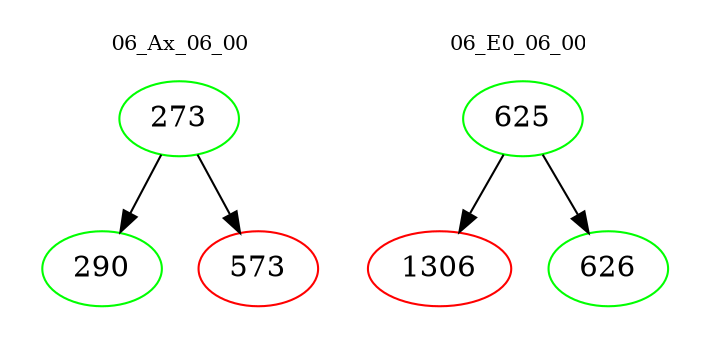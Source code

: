 digraph{
subgraph cluster_0 {
color = white
label = "06_Ax_06_00";
fontsize=10;
T0_273 [label="273", color="green"]
T0_273 -> T0_290 [color="black"]
T0_290 [label="290", color="green"]
T0_273 -> T0_573 [color="black"]
T0_573 [label="573", color="red"]
}
subgraph cluster_1 {
color = white
label = "06_E0_06_00";
fontsize=10;
T1_625 [label="625", color="green"]
T1_625 -> T1_1306 [color="black"]
T1_1306 [label="1306", color="red"]
T1_625 -> T1_626 [color="black"]
T1_626 [label="626", color="green"]
}
}
